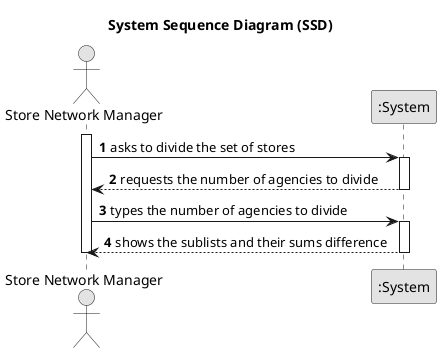 @startuml
skinparam monochrome true
skinparam packageStyle rectangle
skinparam shadowing false

title System Sequence Diagram (SSD)

autonumber

actor "Store Network Manager" as SNM
participant ":System" as System

activate SNM

    SNM -> System : asks to divide the set of stores
    activate System

        System --> SNM : requests the number of agencies to divide
    deactivate System

    SNM -> System : types the number of agencies to divide
    activate System

        System --> SNM : shows the sublists and their sums difference
    deactivate System
deactivate SNM


@enduml